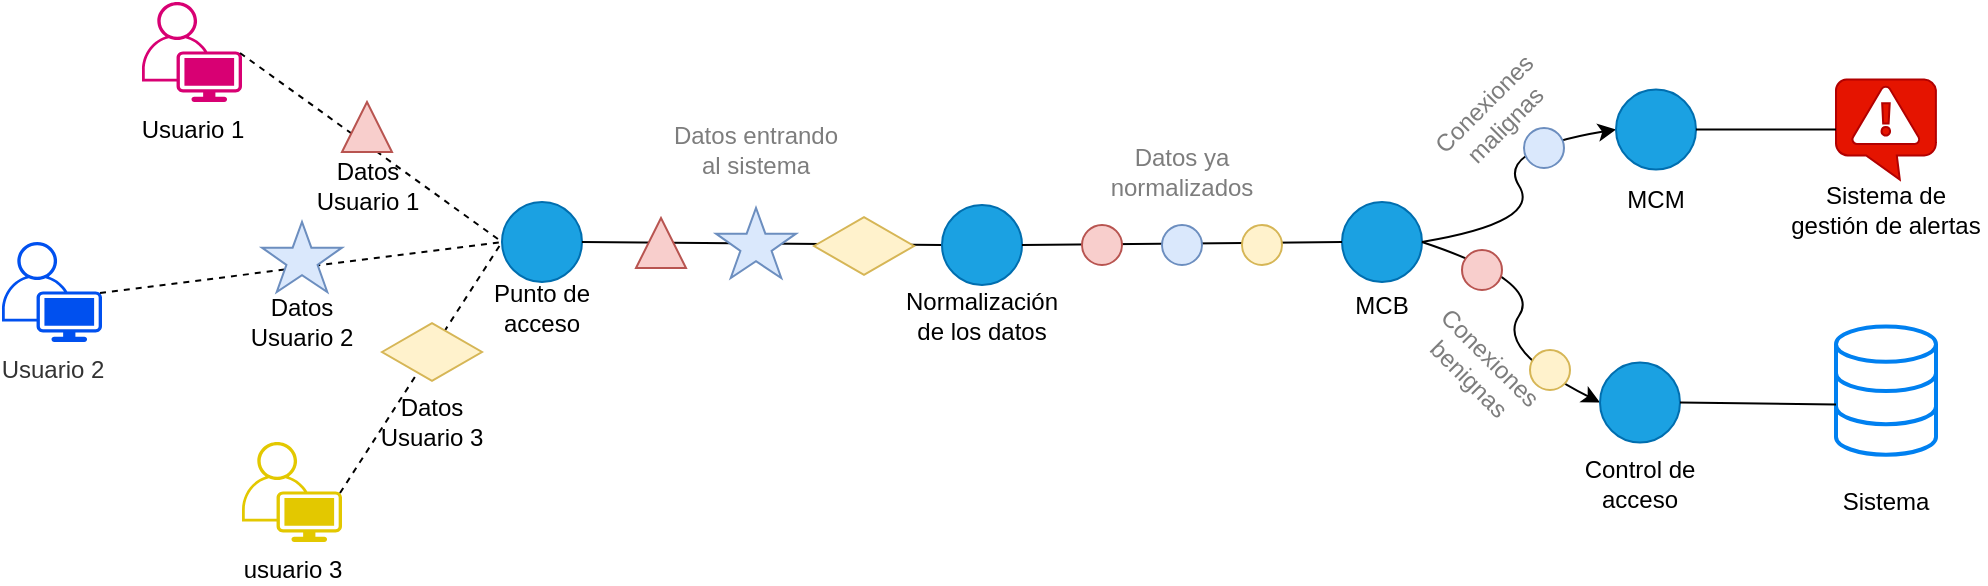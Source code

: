 <mxfile version="27.1.5">
  <diagram name="Página-1" id="Yqon25m9FEIiKu8_vJAu">
    <mxGraphModel dx="1327" dy="650" grid="1" gridSize="10" guides="1" tooltips="1" connect="1" arrows="1" fold="1" page="1" pageScale="1" pageWidth="827" pageHeight="1169" math="0" shadow="0">
      <root>
        <mxCell id="0" />
        <mxCell id="1" parent="0" />
        <mxCell id="sVAAJ4zOGn3q4FOsHnnl-1" value="&lt;div&gt;&lt;span style=&quot;color: rgb(0, 0, 0);&quot;&gt;Usuario&lt;/span&gt;&lt;span style=&quot;color: rgb(0, 0, 0);&quot;&gt;&lt;span style=&quot;color: rgb(0, 0, 0);&quot;&gt; &lt;/span&gt;1&lt;/span&gt;&lt;/div&gt;&lt;div&gt;&lt;br&gt;&lt;/div&gt;" style="points=[[0.35,0,0],[0.98,0.51,0],[1,0.71,0],[0.67,1,0],[0,0.795,0],[0,0.65,0]];verticalLabelPosition=bottom;sketch=0;html=1;verticalAlign=top;aspect=fixed;align=center;pointerEvents=1;shape=mxgraph.cisco19.user;fillColor=#d80073;strokeColor=#A50040;fontColor=#ffffff;" vertex="1" parent="1">
          <mxGeometry x="150" y="160" width="50" height="50" as="geometry" />
        </mxCell>
        <mxCell id="sVAAJ4zOGn3q4FOsHnnl-2" value="&lt;div&gt;&lt;span style=&quot;color: rgb(51, 51, 51);&quot;&gt;Usuario 2&lt;/span&gt;&lt;/div&gt;&lt;div&gt;&lt;span style=&quot;color: rgba(0, 0, 0, 0);&quot;&gt;&lt;br&gt;&lt;/span&gt;&lt;/div&gt;" style="points=[[0.35,0,0],[0.98,0.51,0],[1,0.71,0],[0.67,1,0],[0,0.795,0],[0,0.65,0]];verticalLabelPosition=bottom;sketch=0;html=1;verticalAlign=top;aspect=fixed;align=center;pointerEvents=1;shape=mxgraph.cisco19.user;fillColor=#0050ef;strokeColor=#001DBC;fontColor=#ffffff;" vertex="1" parent="1">
          <mxGeometry x="80" y="280" width="50" height="50" as="geometry" />
        </mxCell>
        <mxCell id="sVAAJ4zOGn3q4FOsHnnl-3" value="usuario 3" style="points=[[0.35,0,0],[0.98,0.51,0],[1,0.71,0],[0.67,1,0],[0,0.795,0],[0,0.65,0]];verticalLabelPosition=bottom;sketch=0;html=1;verticalAlign=top;aspect=fixed;align=center;pointerEvents=1;shape=mxgraph.cisco19.user;fillColor=#e3c800;strokeColor=#B09500;fontColor=#000000;" vertex="1" parent="1">
          <mxGeometry x="200" y="380" width="50" height="50" as="geometry" />
        </mxCell>
        <mxCell id="sVAAJ4zOGn3q4FOsHnnl-4" value="" style="ellipse;whiteSpace=wrap;html=1;aspect=fixed;fillColor=#1ba1e2;fontColor=#ffffff;strokeColor=#006EAF;" vertex="1" parent="1">
          <mxGeometry x="330" y="260" width="40" height="40" as="geometry" />
        </mxCell>
        <mxCell id="sVAAJ4zOGn3q4FOsHnnl-14" value="" style="endArrow=none;html=1;rounded=0;exitX=0.98;exitY=0.51;exitDx=0;exitDy=0;exitPerimeter=0;entryX=0;entryY=0.5;entryDx=0;entryDy=0;dashed=1;" edge="1" parent="1" source="sVAAJ4zOGn3q4FOsHnnl-1" target="sVAAJ4zOGn3q4FOsHnnl-4">
          <mxGeometry width="50" height="50" relative="1" as="geometry">
            <mxPoint x="390" y="220" as="sourcePoint" />
            <mxPoint x="440" y="170" as="targetPoint" />
          </mxGeometry>
        </mxCell>
        <mxCell id="sVAAJ4zOGn3q4FOsHnnl-15" value="" style="endArrow=none;html=1;rounded=0;exitX=0.98;exitY=0.51;exitDx=0;exitDy=0;exitPerimeter=0;entryX=0;entryY=0.5;entryDx=0;entryDy=0;dashed=1;" edge="1" parent="1" source="sVAAJ4zOGn3q4FOsHnnl-2" target="sVAAJ4zOGn3q4FOsHnnl-4">
          <mxGeometry width="50" height="50" relative="1" as="geometry">
            <mxPoint x="320" y="290" as="sourcePoint" />
            <mxPoint x="451" y="384" as="targetPoint" />
          </mxGeometry>
        </mxCell>
        <mxCell id="sVAAJ4zOGn3q4FOsHnnl-16" value="" style="endArrow=none;html=1;rounded=0;exitX=0.98;exitY=0.51;exitDx=0;exitDy=0;exitPerimeter=0;entryX=0;entryY=0.5;entryDx=0;entryDy=0;dashed=1;" edge="1" parent="1" source="sVAAJ4zOGn3q4FOsHnnl-3" target="sVAAJ4zOGn3q4FOsHnnl-4">
          <mxGeometry width="50" height="50" relative="1" as="geometry">
            <mxPoint x="270" y="346" as="sourcePoint" />
            <mxPoint x="471" y="320" as="targetPoint" />
          </mxGeometry>
        </mxCell>
        <mxCell id="sVAAJ4zOGn3q4FOsHnnl-17" value="" style="triangle;whiteSpace=wrap;html=1;rotation=-90;fillColor=#f8cecc;strokeColor=#b85450;" vertex="1" parent="1">
          <mxGeometry x="250" y="210" width="25" height="25" as="geometry" />
        </mxCell>
        <mxCell id="sVAAJ4zOGn3q4FOsHnnl-21" value="" style="verticalLabelPosition=bottom;verticalAlign=top;html=1;shape=mxgraph.basic.star;fillColor=#dae8fc;strokeColor=#6c8ebf;" vertex="1" parent="1">
          <mxGeometry x="210" y="270" width="40" height="35" as="geometry" />
        </mxCell>
        <mxCell id="sVAAJ4zOGn3q4FOsHnnl-22" value="" style="html=1;whiteSpace=wrap;aspect=fixed;shape=isoRectangle;fillColor=#fff2cc;strokeColor=#d6b656;" vertex="1" parent="1">
          <mxGeometry x="270" y="320" width="50" height="30" as="geometry" />
        </mxCell>
        <mxCell id="sVAAJ4zOGn3q4FOsHnnl-23" value="" style="endArrow=none;html=1;rounded=0;exitX=1;exitY=0.5;exitDx=0;exitDy=0;entryX=0;entryY=0.5;entryDx=0;entryDy=0;" edge="1" parent="1" source="sVAAJ4zOGn3q4FOsHnnl-4" target="sVAAJ4zOGn3q4FOsHnnl-24">
          <mxGeometry width="50" height="50" relative="1" as="geometry">
            <mxPoint x="390" y="220" as="sourcePoint" />
            <mxPoint x="440" y="170" as="targetPoint" />
          </mxGeometry>
        </mxCell>
        <mxCell id="sVAAJ4zOGn3q4FOsHnnl-24" value="" style="ellipse;whiteSpace=wrap;html=1;aspect=fixed;fillColor=#1ba1e2;fontColor=#ffffff;strokeColor=#006EAF;" vertex="1" parent="1">
          <mxGeometry x="550" y="261.5" width="40" height="40" as="geometry" />
        </mxCell>
        <mxCell id="sVAAJ4zOGn3q4FOsHnnl-25" value="" style="triangle;whiteSpace=wrap;html=1;rotation=-90;fillColor=#f8cecc;strokeColor=#b85450;" vertex="1" parent="1">
          <mxGeometry x="397" y="268" width="25" height="25" as="geometry" />
        </mxCell>
        <mxCell id="sVAAJ4zOGn3q4FOsHnnl-26" value="" style="verticalLabelPosition=bottom;verticalAlign=top;html=1;shape=mxgraph.basic.star;fillColor=#dae8fc;strokeColor=#6c8ebf;" vertex="1" parent="1">
          <mxGeometry x="437" y="263" width="40" height="35" as="geometry" />
        </mxCell>
        <mxCell id="sVAAJ4zOGn3q4FOsHnnl-27" value="" style="html=1;whiteSpace=wrap;aspect=fixed;shape=isoRectangle;fillColor=#fff2cc;strokeColor=#d6b656;" vertex="1" parent="1">
          <mxGeometry x="486" y="267" width="50" height="30" as="geometry" />
        </mxCell>
        <mxCell id="sVAAJ4zOGn3q4FOsHnnl-29" value="" style="ellipse;whiteSpace=wrap;html=1;aspect=fixed;fillColor=#1ba1e2;fontColor=#ffffff;strokeColor=#006EAF;" vertex="1" parent="1">
          <mxGeometry x="750" y="260" width="40" height="40" as="geometry" />
        </mxCell>
        <mxCell id="sVAAJ4zOGn3q4FOsHnnl-33" value="" style="endArrow=none;html=1;rounded=0;entryX=0;entryY=0.5;entryDx=0;entryDy=0;exitX=1;exitY=0.5;exitDx=0;exitDy=0;" edge="1" parent="1" source="sVAAJ4zOGn3q4FOsHnnl-24" target="sVAAJ4zOGn3q4FOsHnnl-29">
          <mxGeometry width="50" height="50" relative="1" as="geometry">
            <mxPoint x="390" y="220" as="sourcePoint" />
            <mxPoint x="440" y="170" as="targetPoint" />
          </mxGeometry>
        </mxCell>
        <mxCell id="sVAAJ4zOGn3q4FOsHnnl-30" value="" style="ellipse;whiteSpace=wrap;html=1;aspect=fixed;fillColor=#f8cecc;strokeColor=#b85450;" vertex="1" parent="1">
          <mxGeometry x="620" y="271.5" width="20" height="20" as="geometry" />
        </mxCell>
        <mxCell id="sVAAJ4zOGn3q4FOsHnnl-31" value="" style="ellipse;whiteSpace=wrap;html=1;aspect=fixed;fillColor=#dae8fc;strokeColor=#6c8ebf;" vertex="1" parent="1">
          <mxGeometry x="660" y="271.5" width="20" height="20" as="geometry" />
        </mxCell>
        <mxCell id="sVAAJ4zOGn3q4FOsHnnl-32" value="" style="ellipse;whiteSpace=wrap;html=1;aspect=fixed;fillColor=#fff2cc;strokeColor=#d6b656;" vertex="1" parent="1">
          <mxGeometry x="700" y="271.5" width="20" height="20" as="geometry" />
        </mxCell>
        <mxCell id="sVAAJ4zOGn3q4FOsHnnl-34" value="" style="curved=1;endArrow=classic;html=1;rounded=0;entryX=0;entryY=0.5;entryDx=0;entryDy=0;exitX=1;exitY=0.5;exitDx=0;exitDy=0;" edge="1" parent="1" source="sVAAJ4zOGn3q4FOsHnnl-29" target="sVAAJ4zOGn3q4FOsHnnl-37">
          <mxGeometry width="50" height="50" relative="1" as="geometry">
            <mxPoint x="827" y="283.75" as="sourcePoint" />
            <mxPoint x="877" y="233.75" as="targetPoint" />
            <Array as="points">
              <mxPoint x="850" y="270" />
              <mxPoint x="827" y="233.75" />
            </Array>
          </mxGeometry>
        </mxCell>
        <mxCell id="sVAAJ4zOGn3q4FOsHnnl-36" value="" style="curved=1;endArrow=classic;html=1;rounded=0;entryX=0;entryY=0.5;entryDx=0;entryDy=0;exitX=1;exitY=0.5;exitDx=0;exitDy=0;" edge="1" parent="1" source="sVAAJ4zOGn3q4FOsHnnl-29" target="sVAAJ4zOGn3q4FOsHnnl-39">
          <mxGeometry width="50" height="50" relative="1" as="geometry">
            <mxPoint x="827" y="283.75" as="sourcePoint" />
            <mxPoint x="877" y="333.75" as="targetPoint" />
            <Array as="points">
              <mxPoint x="850" y="300" />
              <mxPoint x="827" y="333.75" />
            </Array>
          </mxGeometry>
        </mxCell>
        <mxCell id="sVAAJ4zOGn3q4FOsHnnl-37" value="" style="ellipse;whiteSpace=wrap;html=1;aspect=fixed;fillColor=#1ba1e2;fontColor=#ffffff;strokeColor=#006EAF;" vertex="1" parent="1">
          <mxGeometry x="887" y="203.75" width="40" height="40" as="geometry" />
        </mxCell>
        <mxCell id="sVAAJ4zOGn3q4FOsHnnl-39" value="" style="ellipse;whiteSpace=wrap;html=1;aspect=fixed;fillColor=#1ba1e2;fontColor=#ffffff;strokeColor=#006EAF;" vertex="1" parent="1">
          <mxGeometry x="879" y="340.25" width="40" height="40" as="geometry" />
        </mxCell>
        <mxCell id="sVAAJ4zOGn3q4FOsHnnl-41" value="" style="html=1;verticalLabelPosition=bottom;align=center;labelBackgroundColor=#ffffff;verticalAlign=top;strokeWidth=2;strokeColor=#0080F0;shadow=0;dashed=0;shape=mxgraph.ios7.icons.data;" vertex="1" parent="1">
          <mxGeometry x="997" y="322.25" width="50" height="64.1" as="geometry" />
        </mxCell>
        <mxCell id="sVAAJ4zOGn3q4FOsHnnl-42" value="" style="endArrow=none;html=1;rounded=0;exitX=1;exitY=0.5;exitDx=0;exitDy=0;entryX=0;entryY=0.609;entryDx=0;entryDy=0;entryPerimeter=0;" edge="1" parent="1" source="sVAAJ4zOGn3q4FOsHnnl-39" target="sVAAJ4zOGn3q4FOsHnnl-41">
          <mxGeometry width="50" height="50" relative="1" as="geometry">
            <mxPoint x="689" y="245.25" as="sourcePoint" />
            <mxPoint x="739" y="195.25" as="targetPoint" />
          </mxGeometry>
        </mxCell>
        <mxCell id="sVAAJ4zOGn3q4FOsHnnl-43" value="" style="verticalLabelPosition=bottom;html=1;verticalAlign=top;align=center;strokeColor=#B20000;fillColor=#e51400;shape=mxgraph.azure.notification_topic;fontColor=#ffffff;" vertex="1" parent="1">
          <mxGeometry x="997" y="198.75" width="50" height="50" as="geometry" />
        </mxCell>
        <mxCell id="sVAAJ4zOGn3q4FOsHnnl-44" value="" style="endArrow=none;html=1;rounded=0;exitX=1;exitY=0.5;exitDx=0;exitDy=0;entryX=0;entryY=0.5;entryDx=0;entryDy=0;entryPerimeter=0;" edge="1" parent="1" source="sVAAJ4zOGn3q4FOsHnnl-37" target="sVAAJ4zOGn3q4FOsHnnl-43">
          <mxGeometry width="50" height="50" relative="1" as="geometry">
            <mxPoint x="1087" y="143.75" as="sourcePoint" />
            <mxPoint x="1147" y="144.75" as="targetPoint" />
          </mxGeometry>
        </mxCell>
        <mxCell id="sVAAJ4zOGn3q4FOsHnnl-46" value="Datos Usuario 1" style="text;strokeColor=none;align=center;fillColor=none;html=1;verticalAlign=middle;whiteSpace=wrap;rounded=0;" vertex="1" parent="1">
          <mxGeometry x="232.5" y="237" width="60" height="30" as="geometry" />
        </mxCell>
        <mxCell id="sVAAJ4zOGn3q4FOsHnnl-47" value="Datos Usuario 2" style="text;strokeColor=none;align=center;fillColor=none;html=1;verticalAlign=middle;whiteSpace=wrap;rounded=0;" vertex="1" parent="1">
          <mxGeometry x="200" y="305" width="60" height="30" as="geometry" />
        </mxCell>
        <mxCell id="sVAAJ4zOGn3q4FOsHnnl-48" value="&lt;div&gt;Datos Usuario 3&lt;/div&gt;" style="text;strokeColor=none;align=center;fillColor=none;html=1;verticalAlign=middle;whiteSpace=wrap;rounded=0;" vertex="1" parent="1">
          <mxGeometry x="265" y="355" width="60" height="30" as="geometry" />
        </mxCell>
        <mxCell id="sVAAJ4zOGn3q4FOsHnnl-49" value="&lt;div&gt;Punto de acceso&lt;/div&gt;" style="text;strokeColor=none;align=center;fillColor=none;html=1;verticalAlign=middle;whiteSpace=wrap;rounded=0;" vertex="1" parent="1">
          <mxGeometry x="320" y="298" width="60" height="30" as="geometry" />
        </mxCell>
        <mxCell id="sVAAJ4zOGn3q4FOsHnnl-50" value="Normalización de los datos" style="text;strokeColor=none;align=center;fillColor=none;html=1;verticalAlign=middle;whiteSpace=wrap;rounded=0;" vertex="1" parent="1">
          <mxGeometry x="540" y="301.5" width="60" height="30" as="geometry" />
        </mxCell>
        <mxCell id="sVAAJ4zOGn3q4FOsHnnl-52" value="MCB" style="text;strokeColor=none;align=center;fillColor=none;html=1;verticalAlign=middle;whiteSpace=wrap;rounded=0;" vertex="1" parent="1">
          <mxGeometry x="740" y="297" width="60" height="30" as="geometry" />
        </mxCell>
        <mxCell id="sVAAJ4zOGn3q4FOsHnnl-53" value="MCM" style="text;strokeColor=none;align=center;fillColor=none;html=1;verticalAlign=middle;whiteSpace=wrap;rounded=0;" vertex="1" parent="1">
          <mxGeometry x="877" y="243.75" width="60" height="30" as="geometry" />
        </mxCell>
        <mxCell id="sVAAJ4zOGn3q4FOsHnnl-54" value="&lt;div&gt;Sistema de gestión de alertas&lt;/div&gt;" style="text;strokeColor=none;align=center;fillColor=none;html=1;verticalAlign=middle;whiteSpace=wrap;rounded=0;" vertex="1" parent="1">
          <mxGeometry x="972" y="248.75" width="100" height="30" as="geometry" />
        </mxCell>
        <mxCell id="sVAAJ4zOGn3q4FOsHnnl-55" value="&lt;div&gt;Control de acceso&lt;/div&gt;" style="text;strokeColor=none;align=center;fillColor=none;html=1;verticalAlign=middle;whiteSpace=wrap;rounded=0;" vertex="1" parent="1">
          <mxGeometry x="864" y="386.35" width="70" height="30" as="geometry" />
        </mxCell>
        <mxCell id="sVAAJ4zOGn3q4FOsHnnl-57" value="Sistema" style="text;strokeColor=none;align=center;fillColor=none;html=1;verticalAlign=middle;whiteSpace=wrap;rounded=0;" vertex="1" parent="1">
          <mxGeometry x="987" y="395.25" width="70" height="30" as="geometry" />
        </mxCell>
        <mxCell id="sVAAJ4zOGn3q4FOsHnnl-59" value="Conexiones malignas" style="text;strokeColor=none;align=center;fillColor=none;html=1;verticalAlign=middle;whiteSpace=wrap;rounded=0;rotation=-45;fontColor=#7D7D7D;" vertex="1" parent="1">
          <mxGeometry x="796" y="200.75" width="60" height="30" as="geometry" />
        </mxCell>
        <mxCell id="sVAAJ4zOGn3q4FOsHnnl-60" value="Conexiones benignas" style="text;strokeColor=none;align=center;fillColor=none;html=1;verticalAlign=middle;whiteSpace=wrap;rounded=0;rotation=45;fontColor=#7D7D7D;" vertex="1" parent="1">
          <mxGeometry x="789.0" y="328.0" width="60" height="30" as="geometry" />
        </mxCell>
        <mxCell id="sVAAJ4zOGn3q4FOsHnnl-61" value="Datos entrando al sistema" style="text;strokeColor=none;align=center;fillColor=none;html=1;verticalAlign=middle;whiteSpace=wrap;rounded=0;rotation=0;fontColor=#7D7D7D;" vertex="1" parent="1">
          <mxGeometry x="413" y="218.75" width="88" height="30" as="geometry" />
        </mxCell>
        <mxCell id="sVAAJ4zOGn3q4FOsHnnl-62" value="Datos ya normalizados" style="text;strokeColor=none;align=center;fillColor=none;html=1;verticalAlign=middle;whiteSpace=wrap;rounded=0;rotation=0;fontColor=#7D7D7D;" vertex="1" parent="1">
          <mxGeometry x="626" y="230" width="88" height="30" as="geometry" />
        </mxCell>
        <mxCell id="sVAAJ4zOGn3q4FOsHnnl-63" value="" style="ellipse;whiteSpace=wrap;html=1;aspect=fixed;fillColor=#dae8fc;strokeColor=#6c8ebf;" vertex="1" parent="1">
          <mxGeometry x="841" y="223" width="20" height="20" as="geometry" />
        </mxCell>
        <mxCell id="sVAAJ4zOGn3q4FOsHnnl-64" value="" style="ellipse;whiteSpace=wrap;html=1;aspect=fixed;fillColor=#f8cecc;strokeColor=#b85450;" vertex="1" parent="1">
          <mxGeometry x="810" y="284" width="20" height="20" as="geometry" />
        </mxCell>
        <mxCell id="sVAAJ4zOGn3q4FOsHnnl-65" value="" style="ellipse;whiteSpace=wrap;html=1;aspect=fixed;fillColor=#fff2cc;strokeColor=#d6b656;" vertex="1" parent="1">
          <mxGeometry x="844" y="334" width="20" height="20" as="geometry" />
        </mxCell>
      </root>
    </mxGraphModel>
  </diagram>
</mxfile>
